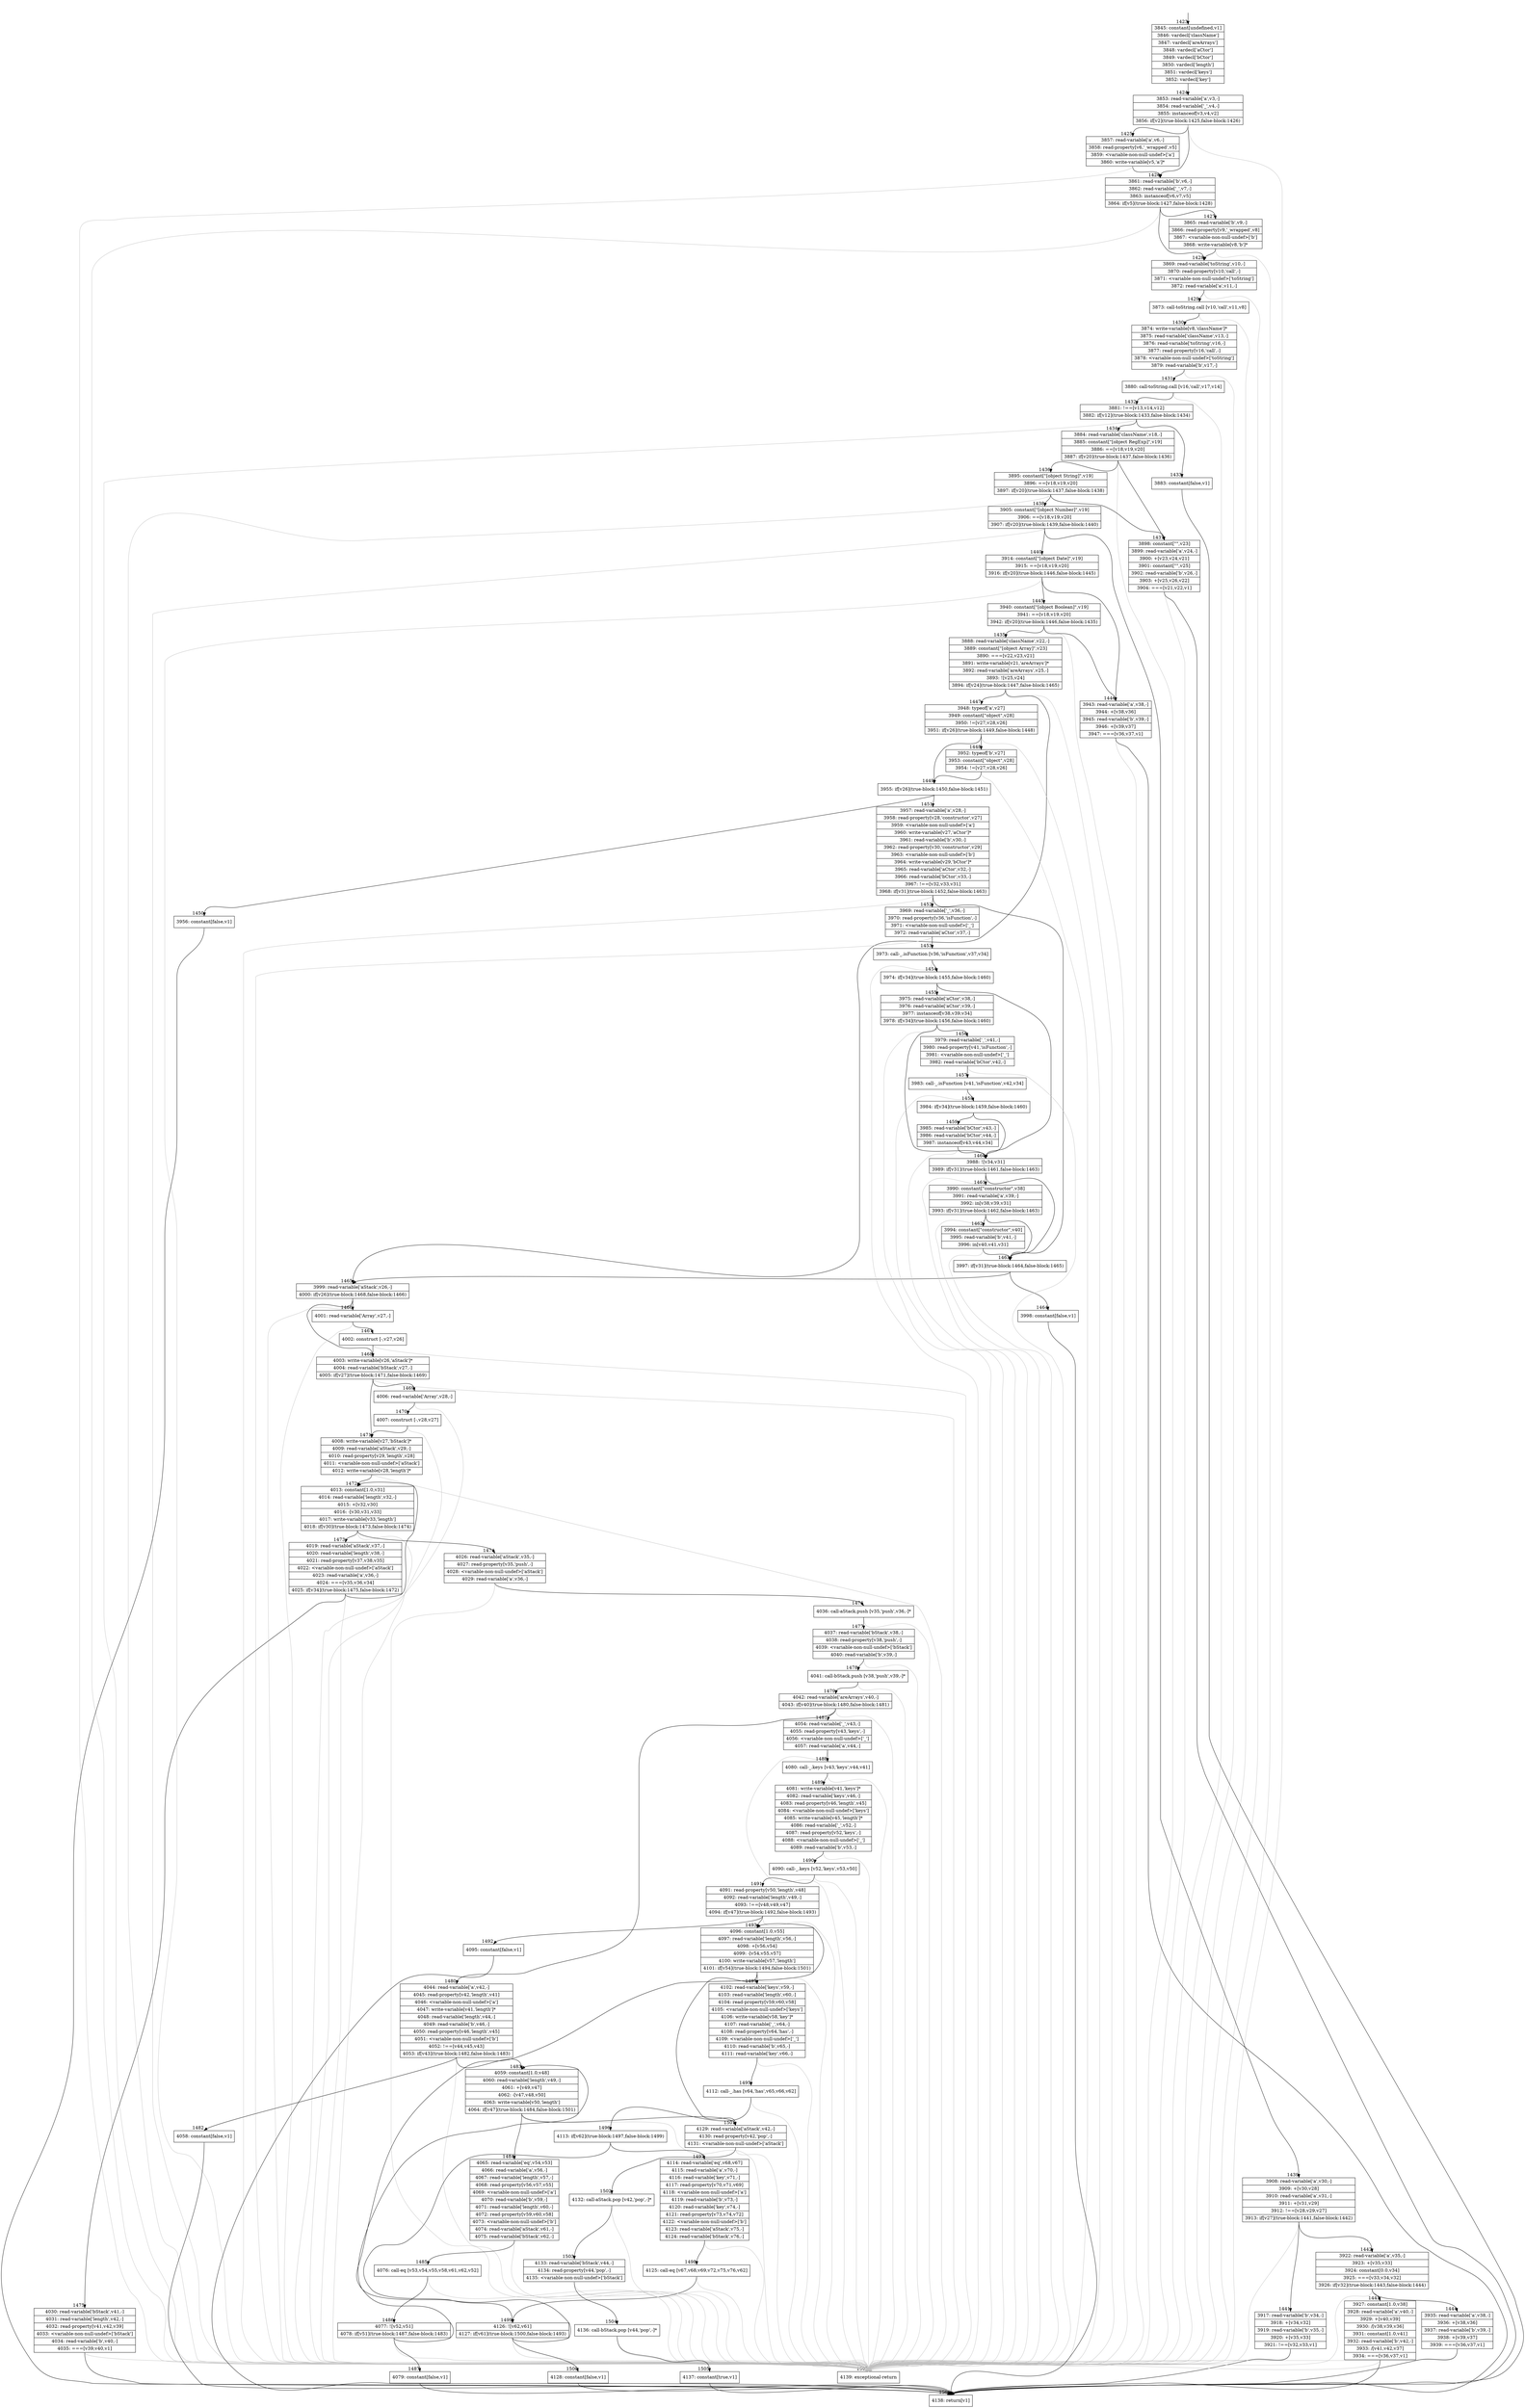 digraph {
rankdir="TD"
BB_entry118[shape=none,label=""];
BB_entry118 -> BB1423 [tailport=s, headport=n, headlabel="    1423"]
BB1423 [shape=record label="{3845: constant[undefined,v1]|3846: vardecl['className']|3847: vardecl['areArrays']|3848: vardecl['aCtor']|3849: vardecl['bCtor']|3850: vardecl['length']|3851: vardecl['keys']|3852: vardecl['key']}" ] 
BB1423 -> BB1424 [tailport=s, headport=n, headlabel="      1424"]
BB1424 [shape=record label="{3853: read-variable['a',v3,-]|3854: read-variable['_',v4,-]|3855: instanceof[v3,v4,v2]|3856: if[v2](true-block:1425,false-block:1426)}" ] 
BB1424 -> BB1425 [tailport=s, headport=n, headlabel="      1425"]
BB1424 -> BB1426 [tailport=s, headport=n, headlabel="      1426"]
BB1424 -> BB1507 [tailport=s, headport=n, color=gray, headlabel="      1507"]
BB1425 [shape=record label="{3857: read-variable['a',v6,-]|3858: read-property[v6,'_wrapped',v5]|3859: \<variable-non-null-undef\>['a']|3860: write-variable[v5,'a']*}" ] 
BB1425 -> BB1426 [tailport=s, headport=n]
BB1425 -> BB1507 [tailport=s, headport=n, color=gray]
BB1426 [shape=record label="{3861: read-variable['b',v6,-]|3862: read-variable['_',v7,-]|3863: instanceof[v6,v7,v5]|3864: if[v5](true-block:1427,false-block:1428)}" ] 
BB1426 -> BB1427 [tailport=s, headport=n, headlabel="      1427"]
BB1426 -> BB1428 [tailport=s, headport=n, headlabel="      1428"]
BB1426 -> BB1507 [tailport=s, headport=n, color=gray]
BB1427 [shape=record label="{3865: read-variable['b',v9,-]|3866: read-property[v9,'_wrapped',v8]|3867: \<variable-non-null-undef\>['b']|3868: write-variable[v8,'b']*}" ] 
BB1427 -> BB1428 [tailport=s, headport=n]
BB1427 -> BB1507 [tailport=s, headport=n, color=gray]
BB1428 [shape=record label="{3869: read-variable['toString',v10,-]|3870: read-property[v10,'call',-]|3871: \<variable-non-null-undef\>['toString']|3872: read-variable['a',v11,-]}" ] 
BB1428 -> BB1429 [tailport=s, headport=n, headlabel="      1429"]
BB1428 -> BB1507 [tailport=s, headport=n, color=gray]
BB1429 [shape=record label="{3873: call-toString.call [v10,'call',v11,v8]}" ] 
BB1429 -> BB1430 [tailport=s, headport=n, headlabel="      1430"]
BB1429 -> BB1507 [tailport=s, headport=n, color=gray]
BB1430 [shape=record label="{3874: write-variable[v8,'className']*|3875: read-variable['className',v13,-]|3876: read-variable['toString',v16,-]|3877: read-property[v16,'call',-]|3878: \<variable-non-null-undef\>['toString']|3879: read-variable['b',v17,-]}" ] 
BB1430 -> BB1431 [tailport=s, headport=n, headlabel="      1431"]
BB1430 -> BB1507 [tailport=s, headport=n, color=gray]
BB1431 [shape=record label="{3880: call-toString.call [v16,'call',v17,v14]}" ] 
BB1431 -> BB1432 [tailport=s, headport=n, headlabel="      1432"]
BB1431 -> BB1507 [tailport=s, headport=n, color=gray]
BB1432 [shape=record label="{3881: !==[v13,v14,v12]|3882: if[v12](true-block:1433,false-block:1434)}" ] 
BB1432 -> BB1433 [tailport=s, headport=n, headlabel="      1433"]
BB1432 -> BB1434 [tailport=s, headport=n, headlabel="      1434"]
BB1432 -> BB1507 [tailport=s, headport=n, color=gray]
BB1433 [shape=record label="{3883: constant[false,v1]}" ] 
BB1433 -> BB1506 [tailport=s, headport=n, headlabel="      1506"]
BB1434 [shape=record label="{3884: read-variable['className',v18,-]|3885: constant[\"[object RegExp]\",v19]|3886: ==[v18,v19,v20]|3887: if[v20](true-block:1437,false-block:1436)}" ] 
BB1434 -> BB1437 [tailport=s, headport=n, headlabel="      1437"]
BB1434 -> BB1436 [tailport=s, headport=n, headlabel="      1436"]
BB1434 -> BB1507 [tailport=s, headport=n, color=gray]
BB1435 [shape=record label="{3888: read-variable['className',v22,-]|3889: constant[\"[object Array]\",v23]|3890: ===[v22,v23,v21]|3891: write-variable[v21,'areArrays']*|3892: read-variable['areArrays',v25,-]|3893: ![v25,v24]|3894: if[v24](true-block:1447,false-block:1465)}" ] 
BB1435 -> BB1447 [tailport=s, headport=n, headlabel="      1447"]
BB1435 -> BB1465 [tailport=s, headport=n, headlabel="      1465"]
BB1435 -> BB1507 [tailport=s, headport=n, color=gray]
BB1436 [shape=record label="{3895: constant[\"[object String]\",v19]|3896: ==[v18,v19,v20]|3897: if[v20](true-block:1437,false-block:1438)}" ] 
BB1436 -> BB1437 [tailport=s, headport=n]
BB1436 -> BB1438 [tailport=s, headport=n, headlabel="      1438"]
BB1436 -> BB1507 [tailport=s, headport=n, color=gray]
BB1437 [shape=record label="{3898: constant[\"\",v23]|3899: read-variable['a',v24,-]|3900: +[v23,v24,v21]|3901: constant[\"\",v25]|3902: read-variable['b',v26,-]|3903: +[v25,v26,v22]|3904: ===[v21,v22,v1]}" ] 
BB1437 -> BB1506 [tailport=s, headport=n]
BB1437 -> BB1507 [tailport=s, headport=n, color=gray]
BB1438 [shape=record label="{3905: constant[\"[object Number]\",v19]|3906: ==[v18,v19,v20]|3907: if[v20](true-block:1439,false-block:1440)}" ] 
BB1438 -> BB1439 [tailport=s, headport=n, headlabel="      1439"]
BB1438 -> BB1440 [tailport=s, headport=n, headlabel="      1440"]
BB1438 -> BB1507 [tailport=s, headport=n, color=gray]
BB1439 [shape=record label="{3908: read-variable['a',v30,-]|3909: +[v30,v28]|3910: read-variable['a',v31,-]|3911: +[v31,v29]|3912: !==[v28,v29,v27]|3913: if[v27](true-block:1441,false-block:1442)}" ] 
BB1439 -> BB1441 [tailport=s, headport=n, headlabel="      1441"]
BB1439 -> BB1442 [tailport=s, headport=n, headlabel="      1442"]
BB1439 -> BB1507 [tailport=s, headport=n, color=gray]
BB1440 [shape=record label="{3914: constant[\"[object Date]\",v19]|3915: ==[v18,v19,v20]|3916: if[v20](true-block:1446,false-block:1445)}" ] 
BB1440 -> BB1446 [tailport=s, headport=n, headlabel="      1446"]
BB1440 -> BB1445 [tailport=s, headport=n, headlabel="      1445"]
BB1440 -> BB1507 [tailport=s, headport=n, color=gray]
BB1441 [shape=record label="{3917: read-variable['b',v34,-]|3918: +[v34,v32]|3919: read-variable['b',v35,-]|3920: +[v35,v33]|3921: !==[v32,v33,v1]}" ] 
BB1441 -> BB1506 [tailport=s, headport=n]
BB1441 -> BB1507 [tailport=s, headport=n, color=gray]
BB1442 [shape=record label="{3922: read-variable['a',v35,-]|3923: +[v35,v33]|3924: constant[0.0,v34]|3925: ===[v33,v34,v32]|3926: if[v32](true-block:1443,false-block:1444)}" ] 
BB1442 -> BB1443 [tailport=s, headport=n, headlabel="      1443"]
BB1442 -> BB1444 [tailport=s, headport=n, headlabel="      1444"]
BB1442 -> BB1507 [tailport=s, headport=n, color=gray]
BB1443 [shape=record label="{3927: constant[1.0,v38]|3928: read-variable['a',v40,-]|3929: +[v40,v39]|3930: /[v38,v39,v36]|3931: constant[1.0,v41]|3932: read-variable['b',v42,-]|3933: /[v41,v42,v37]|3934: ===[v36,v37,v1]}" ] 
BB1443 -> BB1506 [tailport=s, headport=n]
BB1443 -> BB1507 [tailport=s, headport=n, color=gray]
BB1444 [shape=record label="{3935: read-variable['a',v38,-]|3936: +[v38,v36]|3937: read-variable['b',v39,-]|3938: +[v39,v37]|3939: ===[v36,v37,v1]}" ] 
BB1444 -> BB1506 [tailport=s, headport=n]
BB1444 -> BB1507 [tailport=s, headport=n, color=gray]
BB1445 [shape=record label="{3940: constant[\"[object Boolean]\",v19]|3941: ==[v18,v19,v20]|3942: if[v20](true-block:1446,false-block:1435)}" ] 
BB1445 -> BB1446 [tailport=s, headport=n]
BB1445 -> BB1435 [tailport=s, headport=n, headlabel="      1435"]
BB1445 -> BB1507 [tailport=s, headport=n, color=gray]
BB1446 [shape=record label="{3943: read-variable['a',v38,-]|3944: +[v38,v36]|3945: read-variable['b',v39,-]|3946: +[v39,v37]|3947: ===[v36,v37,v1]}" ] 
BB1446 -> BB1506 [tailport=s, headport=n]
BB1446 -> BB1507 [tailport=s, headport=n, color=gray]
BB1447 [shape=record label="{3948: typeof['a',v27]|3949: constant[\"object\",v28]|3950: !=[v27,v28,v26]|3951: if[v26](true-block:1449,false-block:1448)}" ] 
BB1447 -> BB1449 [tailport=s, headport=n, headlabel="      1449"]
BB1447 -> BB1448 [tailport=s, headport=n, headlabel="      1448"]
BB1447 -> BB1507 [tailport=s, headport=n, color=gray]
BB1448 [shape=record label="{3952: typeof['b',v27]|3953: constant[\"object\",v28]|3954: !=[v27,v28,v26]}" ] 
BB1448 -> BB1449 [tailport=s, headport=n]
BB1448 -> BB1507 [tailport=s, headport=n, color=gray]
BB1449 [shape=record label="{3955: if[v26](true-block:1450,false-block:1451)}" ] 
BB1449 -> BB1450 [tailport=s, headport=n, headlabel="      1450"]
BB1449 -> BB1451 [tailport=s, headport=n, headlabel="      1451"]
BB1450 [shape=record label="{3956: constant[false,v1]}" ] 
BB1450 -> BB1506 [tailport=s, headport=n]
BB1451 [shape=record label="{3957: read-variable['a',v28,-]|3958: read-property[v28,'constructor',v27]|3959: \<variable-non-null-undef\>['a']|3960: write-variable[v27,'aCtor']*|3961: read-variable['b',v30,-]|3962: read-property[v30,'constructor',v29]|3963: \<variable-non-null-undef\>['b']|3964: write-variable[v29,'bCtor']*|3965: read-variable['aCtor',v32,-]|3966: read-variable['bCtor',v33,-]|3967: !==[v32,v33,v31]|3968: if[v31](true-block:1452,false-block:1463)}" ] 
BB1451 -> BB1463 [tailport=s, headport=n, headlabel="      1463"]
BB1451 -> BB1452 [tailport=s, headport=n, headlabel="      1452"]
BB1451 -> BB1507 [tailport=s, headport=n, color=gray]
BB1452 [shape=record label="{3969: read-variable['_',v36,-]|3970: read-property[v36,'isFunction',-]|3971: \<variable-non-null-undef\>['_']|3972: read-variable['aCtor',v37,-]}" ] 
BB1452 -> BB1453 [tailport=s, headport=n, headlabel="      1453"]
BB1452 -> BB1507 [tailport=s, headport=n, color=gray]
BB1453 [shape=record label="{3973: call-_.isFunction [v36,'isFunction',v37,v34]}" ] 
BB1453 -> BB1454 [tailport=s, headport=n, headlabel="      1454"]
BB1453 -> BB1507 [tailport=s, headport=n, color=gray]
BB1454 [shape=record label="{3974: if[v34](true-block:1455,false-block:1460)}" ] 
BB1454 -> BB1460 [tailport=s, headport=n, headlabel="      1460"]
BB1454 -> BB1455 [tailport=s, headport=n, headlabel="      1455"]
BB1455 [shape=record label="{3975: read-variable['aCtor',v38,-]|3976: read-variable['aCtor',v39,-]|3977: instanceof[v38,v39,v34]|3978: if[v34](true-block:1456,false-block:1460)}" ] 
BB1455 -> BB1460 [tailport=s, headport=n]
BB1455 -> BB1456 [tailport=s, headport=n, headlabel="      1456"]
BB1455 -> BB1507 [tailport=s, headport=n, color=gray]
BB1456 [shape=record label="{3979: read-variable['_',v41,-]|3980: read-property[v41,'isFunction',-]|3981: \<variable-non-null-undef\>['_']|3982: read-variable['bCtor',v42,-]}" ] 
BB1456 -> BB1457 [tailport=s, headport=n, headlabel="      1457"]
BB1456 -> BB1507 [tailport=s, headport=n, color=gray]
BB1457 [shape=record label="{3983: call-_.isFunction [v41,'isFunction',v42,v34]}" ] 
BB1457 -> BB1458 [tailport=s, headport=n, headlabel="      1458"]
BB1457 -> BB1507 [tailport=s, headport=n, color=gray]
BB1458 [shape=record label="{3984: if[v34](true-block:1459,false-block:1460)}" ] 
BB1458 -> BB1460 [tailport=s, headport=n]
BB1458 -> BB1459 [tailport=s, headport=n, headlabel="      1459"]
BB1459 [shape=record label="{3985: read-variable['bCtor',v43,-]|3986: read-variable['bCtor',v44,-]|3987: instanceof[v43,v44,v34]}" ] 
BB1459 -> BB1460 [tailport=s, headport=n]
BB1459 -> BB1507 [tailport=s, headport=n, color=gray]
BB1460 [shape=record label="{3988: ![v34,v31]|3989: if[v31](true-block:1461,false-block:1463)}" ] 
BB1460 -> BB1463 [tailport=s, headport=n]
BB1460 -> BB1461 [tailport=s, headport=n, headlabel="      1461"]
BB1460 -> BB1507 [tailport=s, headport=n, color=gray]
BB1461 [shape=record label="{3990: constant[\"constructor\",v38]|3991: read-variable['a',v39,-]|3992: in[v38,v39,v31]|3993: if[v31](true-block:1462,false-block:1463)}" ] 
BB1461 -> BB1463 [tailport=s, headport=n]
BB1461 -> BB1462 [tailport=s, headport=n, headlabel="      1462"]
BB1461 -> BB1507 [tailport=s, headport=n, color=gray]
BB1462 [shape=record label="{3994: constant[\"constructor\",v40]|3995: read-variable['b',v41,-]|3996: in[v40,v41,v31]}" ] 
BB1462 -> BB1463 [tailport=s, headport=n]
BB1462 -> BB1507 [tailport=s, headport=n, color=gray]
BB1463 [shape=record label="{3997: if[v31](true-block:1464,false-block:1465)}" ] 
BB1463 -> BB1464 [tailport=s, headport=n, headlabel="      1464"]
BB1463 -> BB1465 [tailport=s, headport=n]
BB1464 [shape=record label="{3998: constant[false,v1]}" ] 
BB1464 -> BB1506 [tailport=s, headport=n]
BB1465 [shape=record label="{3999: read-variable['aStack',v26,-]|4000: if[v26](true-block:1468,false-block:1466)}" ] 
BB1465 -> BB1468 [tailport=s, headport=n, headlabel="      1468"]
BB1465 -> BB1466 [tailport=s, headport=n, headlabel="      1466"]
BB1465 -> BB1507 [tailport=s, headport=n, color=gray]
BB1466 [shape=record label="{4001: read-variable['Array',v27,-]}" ] 
BB1466 -> BB1467 [tailport=s, headport=n, headlabel="      1467"]
BB1466 -> BB1507 [tailport=s, headport=n, color=gray]
BB1467 [shape=record label="{4002: construct [-,v27,v26]}" ] 
BB1467 -> BB1468 [tailport=s, headport=n]
BB1467 -> BB1507 [tailport=s, headport=n, color=gray]
BB1468 [shape=record label="{4003: write-variable[v26,'aStack']*|4004: read-variable['bStack',v27,-]|4005: if[v27](true-block:1471,false-block:1469)}" ] 
BB1468 -> BB1471 [tailport=s, headport=n, headlabel="      1471"]
BB1468 -> BB1469 [tailport=s, headport=n, headlabel="      1469"]
BB1468 -> BB1507 [tailport=s, headport=n, color=gray]
BB1469 [shape=record label="{4006: read-variable['Array',v28,-]}" ] 
BB1469 -> BB1470 [tailport=s, headport=n, headlabel="      1470"]
BB1469 -> BB1507 [tailport=s, headport=n, color=gray]
BB1470 [shape=record label="{4007: construct [-,v28,v27]}" ] 
BB1470 -> BB1471 [tailport=s, headport=n]
BB1470 -> BB1507 [tailport=s, headport=n, color=gray]
BB1471 [shape=record label="{4008: write-variable[v27,'bStack']*|4009: read-variable['aStack',v29,-]|4010: read-property[v29,'length',v28]|4011: \<variable-non-null-undef\>['aStack']|4012: write-variable[v28,'length']*}" ] 
BB1471 -> BB1472 [tailport=s, headport=n, headlabel="      1472"]
BB1471 -> BB1507 [tailport=s, headport=n, color=gray]
BB1472 [shape=record label="{4013: constant[1.0,v31]|4014: read-variable['length',v32,-]|4015: +[v32,v30]|4016: -[v30,v31,v33]|4017: write-variable[v33,'length']|4018: if[v30](true-block:1473,false-block:1474)}" ] 
BB1472 -> BB1473 [tailport=s, headport=n, headlabel="      1473"]
BB1472 -> BB1474 [tailport=s, headport=n, headlabel="      1474"]
BB1472 -> BB1507 [tailport=s, headport=n, color=gray]
BB1473 [shape=record label="{4019: read-variable['aStack',v37,-]|4020: read-variable['length',v38,-]|4021: read-property[v37,v38,v35]|4022: \<variable-non-null-undef\>['aStack']|4023: read-variable['a',v36,-]|4024: ===[v35,v36,v34]|4025: if[v34](true-block:1475,false-block:1472)}" ] 
BB1473 -> BB1475 [tailport=s, headport=n, headlabel="      1475"]
BB1473 -> BB1472 [tailport=s, headport=n]
BB1473 -> BB1507 [tailport=s, headport=n, color=gray]
BB1474 [shape=record label="{4026: read-variable['aStack',v35,-]|4027: read-property[v35,'push',-]|4028: \<variable-non-null-undef\>['aStack']|4029: read-variable['a',v36,-]}" ] 
BB1474 -> BB1476 [tailport=s, headport=n, headlabel="      1476"]
BB1474 -> BB1507 [tailport=s, headport=n, color=gray]
BB1475 [shape=record label="{4030: read-variable['bStack',v41,-]|4031: read-variable['length',v42,-]|4032: read-property[v41,v42,v39]|4033: \<variable-non-null-undef\>['bStack']|4034: read-variable['b',v40,-]|4035: ===[v39,v40,v1]}" ] 
BB1475 -> BB1506 [tailport=s, headport=n]
BB1475 -> BB1507 [tailport=s, headport=n, color=gray]
BB1476 [shape=record label="{4036: call-aStack.push [v35,'push',v36,-]*}" ] 
BB1476 -> BB1477 [tailport=s, headport=n, headlabel="      1477"]
BB1476 -> BB1507 [tailport=s, headport=n, color=gray]
BB1477 [shape=record label="{4037: read-variable['bStack',v38,-]|4038: read-property[v38,'push',-]|4039: \<variable-non-null-undef\>['bStack']|4040: read-variable['b',v39,-]}" ] 
BB1477 -> BB1478 [tailport=s, headport=n, headlabel="      1478"]
BB1477 -> BB1507 [tailport=s, headport=n, color=gray]
BB1478 [shape=record label="{4041: call-bStack.push [v38,'push',v39,-]*}" ] 
BB1478 -> BB1479 [tailport=s, headport=n, headlabel="      1479"]
BB1478 -> BB1507 [tailport=s, headport=n, color=gray]
BB1479 [shape=record label="{4042: read-variable['areArrays',v40,-]|4043: if[v40](true-block:1480,false-block:1481)}" ] 
BB1479 -> BB1480 [tailport=s, headport=n, headlabel="      1480"]
BB1479 -> BB1481 [tailport=s, headport=n, headlabel="      1481"]
BB1479 -> BB1507 [tailport=s, headport=n, color=gray]
BB1480 [shape=record label="{4044: read-variable['a',v42,-]|4045: read-property[v42,'length',v41]|4046: \<variable-non-null-undef\>['a']|4047: write-variable[v41,'length']*|4048: read-variable['length',v44,-]|4049: read-variable['b',v46,-]|4050: read-property[v46,'length',v45]|4051: \<variable-non-null-undef\>['b']|4052: !==[v44,v45,v43]|4053: if[v43](true-block:1482,false-block:1483)}" ] 
BB1480 -> BB1482 [tailport=s, headport=n, headlabel="      1482"]
BB1480 -> BB1483 [tailport=s, headport=n, headlabel="      1483"]
BB1480 -> BB1507 [tailport=s, headport=n, color=gray]
BB1481 [shape=record label="{4054: read-variable['_',v43,-]|4055: read-property[v43,'keys',-]|4056: \<variable-non-null-undef\>['_']|4057: read-variable['a',v44,-]}" ] 
BB1481 -> BB1488 [tailport=s, headport=n, headlabel="      1488"]
BB1481 -> BB1507 [tailport=s, headport=n, color=gray]
BB1482 [shape=record label="{4058: constant[false,v1]}" ] 
BB1482 -> BB1506 [tailport=s, headport=n]
BB1483 [shape=record label="{4059: constant[1.0,v48]|4060: read-variable['length',v49,-]|4061: +[v49,v47]|4062: -[v47,v48,v50]|4063: write-variable[v50,'length']|4064: if[v47](true-block:1484,false-block:1501)}" ] 
BB1483 -> BB1484 [tailport=s, headport=n, headlabel="      1484"]
BB1483 -> BB1501 [tailport=s, headport=n, headlabel="      1501"]
BB1483 -> BB1507 [tailport=s, headport=n, color=gray]
BB1484 [shape=record label="{4065: read-variable['eq',v54,v53]|4066: read-variable['a',v56,-]|4067: read-variable['length',v57,-]|4068: read-property[v56,v57,v55]|4069: \<variable-non-null-undef\>['a']|4070: read-variable['b',v59,-]|4071: read-variable['length',v60,-]|4072: read-property[v59,v60,v58]|4073: \<variable-non-null-undef\>['b']|4074: read-variable['aStack',v61,-]|4075: read-variable['bStack',v62,-]}" ] 
BB1484 -> BB1485 [tailport=s, headport=n, headlabel="      1485"]
BB1484 -> BB1507 [tailport=s, headport=n, color=gray]
BB1485 [shape=record label="{4076: call-eq [v53,v54,v55,v58,v61,v62,v52]}" ] 
BB1485 -> BB1486 [tailport=s, headport=n, headlabel="      1486"]
BB1485 -> BB1507 [tailport=s, headport=n, color=gray]
BB1486 [shape=record label="{4077: ![v52,v51]|4078: if[v51](true-block:1487,false-block:1483)}" ] 
BB1486 -> BB1487 [tailport=s, headport=n, headlabel="      1487"]
BB1486 -> BB1483 [tailport=s, headport=n]
BB1486 -> BB1507 [tailport=s, headport=n, color=gray]
BB1487 [shape=record label="{4079: constant[false,v1]}" ] 
BB1487 -> BB1506 [tailport=s, headport=n]
BB1488 [shape=record label="{4080: call-_.keys [v43,'keys',v44,v41]}" ] 
BB1488 -> BB1489 [tailport=s, headport=n, headlabel="      1489"]
BB1488 -> BB1507 [tailport=s, headport=n, color=gray]
BB1489 [shape=record label="{4081: write-variable[v41,'keys']*|4082: read-variable['keys',v46,-]|4083: read-property[v46,'length',v45]|4084: \<variable-non-null-undef\>['keys']|4085: write-variable[v45,'length']*|4086: read-variable['_',v52,-]|4087: read-property[v52,'keys',-]|4088: \<variable-non-null-undef\>['_']|4089: read-variable['b',v53,-]}" ] 
BB1489 -> BB1490 [tailport=s, headport=n, headlabel="      1490"]
BB1489 -> BB1507 [tailport=s, headport=n, color=gray]
BB1490 [shape=record label="{4090: call-_.keys [v52,'keys',v53,v50]}" ] 
BB1490 -> BB1491 [tailport=s, headport=n, headlabel="      1491"]
BB1490 -> BB1507 [tailport=s, headport=n, color=gray]
BB1491 [shape=record label="{4091: read-property[v50,'length',v48]|4092: read-variable['length',v49,-]|4093: !==[v48,v49,v47]|4094: if[v47](true-block:1492,false-block:1493)}" ] 
BB1491 -> BB1492 [tailport=s, headport=n, headlabel="      1492"]
BB1491 -> BB1493 [tailport=s, headport=n, headlabel="      1493"]
BB1491 -> BB1507 [tailport=s, headport=n, color=gray]
BB1492 [shape=record label="{4095: constant[false,v1]}" ] 
BB1492 -> BB1506 [tailport=s, headport=n]
BB1493 [shape=record label="{4096: constant[1.0,v55]|4097: read-variable['length',v56,-]|4098: +[v56,v54]|4099: -[v54,v55,v57]|4100: write-variable[v57,'length']|4101: if[v54](true-block:1494,false-block:1501)}" ] 
BB1493 -> BB1494 [tailport=s, headport=n, headlabel="      1494"]
BB1493 -> BB1501 [tailport=s, headport=n]
BB1493 -> BB1507 [tailport=s, headport=n, color=gray]
BB1494 [shape=record label="{4102: read-variable['keys',v59,-]|4103: read-variable['length',v60,-]|4104: read-property[v59,v60,v58]|4105: \<variable-non-null-undef\>['keys']|4106: write-variable[v58,'key']*|4107: read-variable['_',v64,-]|4108: read-property[v64,'has',-]|4109: \<variable-non-null-undef\>['_']|4110: read-variable['b',v65,-]|4111: read-variable['key',v66,-]}" ] 
BB1494 -> BB1495 [tailport=s, headport=n, headlabel="      1495"]
BB1494 -> BB1507 [tailport=s, headport=n, color=gray]
BB1495 [shape=record label="{4112: call-_.has [v64,'has',v65,v66,v62]}" ] 
BB1495 -> BB1496 [tailport=s, headport=n, headlabel="      1496"]
BB1495 -> BB1507 [tailport=s, headport=n, color=gray]
BB1496 [shape=record label="{4113: if[v62](true-block:1497,false-block:1499)}" ] 
BB1496 -> BB1499 [tailport=s, headport=n, headlabel="      1499"]
BB1496 -> BB1497 [tailport=s, headport=n, headlabel="      1497"]
BB1497 [shape=record label="{4114: read-variable['eq',v68,v67]|4115: read-variable['a',v70,-]|4116: read-variable['key',v71,-]|4117: read-property[v70,v71,v69]|4118: \<variable-non-null-undef\>['a']|4119: read-variable['b',v73,-]|4120: read-variable['key',v74,-]|4121: read-property[v73,v74,v72]|4122: \<variable-non-null-undef\>['b']|4123: read-variable['aStack',v75,-]|4124: read-variable['bStack',v76,-]}" ] 
BB1497 -> BB1498 [tailport=s, headport=n, headlabel="      1498"]
BB1497 -> BB1507 [tailport=s, headport=n, color=gray]
BB1498 [shape=record label="{4125: call-eq [v67,v68,v69,v72,v75,v76,v62]}" ] 
BB1498 -> BB1499 [tailport=s, headport=n]
BB1498 -> BB1507 [tailport=s, headport=n, color=gray]
BB1499 [shape=record label="{4126: ![v62,v61]|4127: if[v61](true-block:1500,false-block:1493)}" ] 
BB1499 -> BB1500 [tailport=s, headport=n, headlabel="      1500"]
BB1499 -> BB1493 [tailport=s, headport=n]
BB1499 -> BB1507 [tailport=s, headport=n, color=gray]
BB1500 [shape=record label="{4128: constant[false,v1]}" ] 
BB1500 -> BB1506 [tailport=s, headport=n]
BB1501 [shape=record label="{4129: read-variable['aStack',v42,-]|4130: read-property[v42,'pop',-]|4131: \<variable-non-null-undef\>['aStack']}" ] 
BB1501 -> BB1502 [tailport=s, headport=n, headlabel="      1502"]
BB1501 -> BB1507 [tailport=s, headport=n, color=gray]
BB1502 [shape=record label="{4132: call-aStack.pop [v42,'pop',-]*}" ] 
BB1502 -> BB1503 [tailport=s, headport=n, headlabel="      1503"]
BB1502 -> BB1507 [tailport=s, headport=n, color=gray]
BB1503 [shape=record label="{4133: read-variable['bStack',v44,-]|4134: read-property[v44,'pop',-]|4135: \<variable-non-null-undef\>['bStack']}" ] 
BB1503 -> BB1504 [tailport=s, headport=n, headlabel="      1504"]
BB1503 -> BB1507 [tailport=s, headport=n, color=gray]
BB1504 [shape=record label="{4136: call-bStack.pop [v44,'pop',-]*}" ] 
BB1504 -> BB1505 [tailport=s, headport=n, headlabel="      1505"]
BB1504 -> BB1507 [tailport=s, headport=n, color=gray]
BB1505 [shape=record label="{4137: constant[true,v1]}" ] 
BB1505 -> BB1506 [tailport=s, headport=n]
BB1506 [shape=record label="{4138: return[v1]}" ] 
BB1507 [shape=record label="{4139: exceptional-return}" ] 
//#$~ 1225
}
